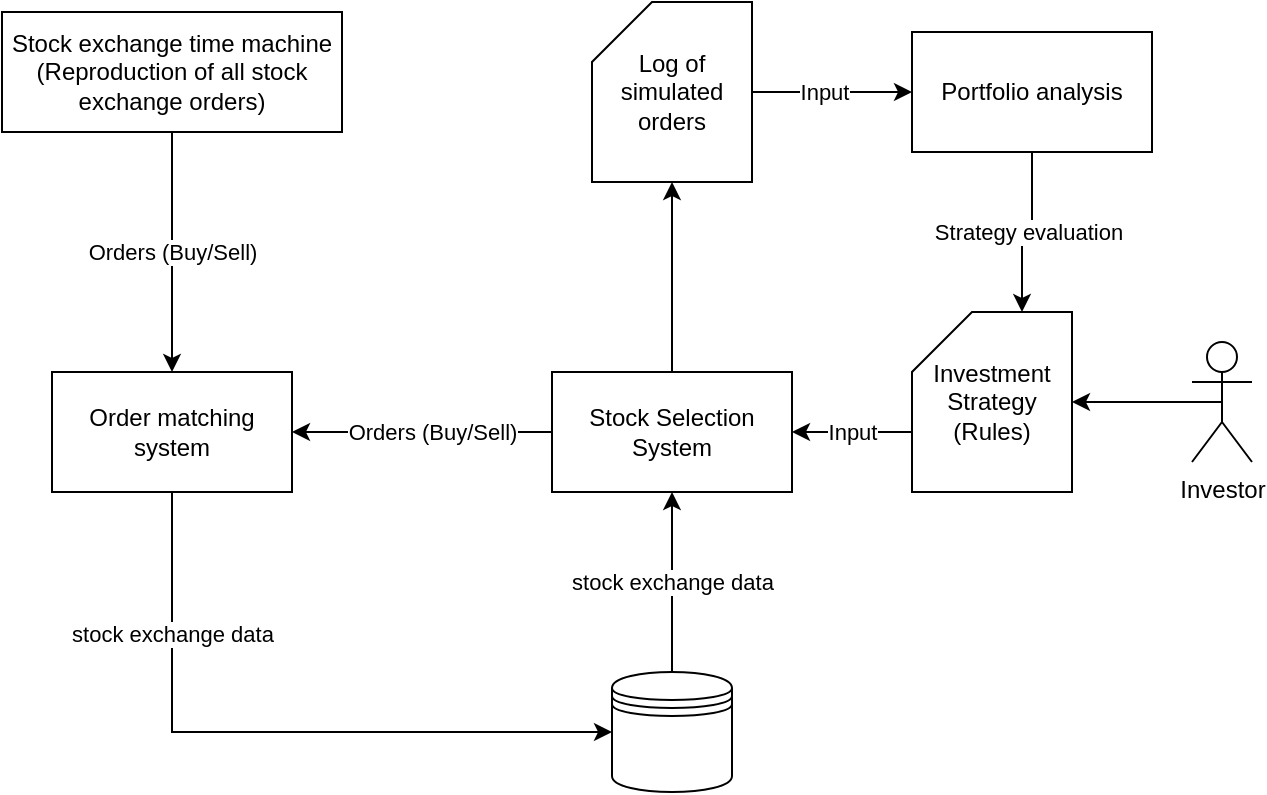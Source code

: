 <mxfile version="13.2.4" type="device"><diagram id="Qc1wLP-v5iYaQC-8S295" name="Page-1"><mxGraphModel dx="868" dy="407" grid="1" gridSize="10" guides="1" tooltips="1" connect="1" arrows="1" fold="1" page="1" pageScale="1" pageWidth="850" pageHeight="1100" math="0" shadow="0"><root><mxCell id="0"/><mxCell id="1" parent="0"/><mxCell id="VZBL6xdmYxAkjrXZqw-c-8" style="edgeStyle=orthogonalEdgeStyle;rounded=0;orthogonalLoop=1;jettySize=auto;html=1;exitX=0.5;exitY=1;exitDx=0;exitDy=0;entryX=0;entryY=0.5;entryDx=0;entryDy=0;" edge="1" parent="1" source="BISCk4ynaGt7AVawVrT2-1" target="VZBL6xdmYxAkjrXZqw-c-5"><mxGeometry relative="1" as="geometry"/></mxCell><mxCell id="VZBL6xdmYxAkjrXZqw-c-9" value="stock exchange data" style="edgeLabel;html=1;align=center;verticalAlign=middle;resizable=0;points=[];" vertex="1" connectable="0" parent="VZBL6xdmYxAkjrXZqw-c-8"><mxGeometry x="-0.582" relative="1" as="geometry"><mxPoint as="offset"/></mxGeometry></mxCell><mxCell id="BISCk4ynaGt7AVawVrT2-1" value="Order matching system" style="rounded=0;whiteSpace=wrap;html=1;" parent="1" vertex="1"><mxGeometry x="190" y="200" width="120" height="60" as="geometry"/></mxCell><mxCell id="BISCk4ynaGt7AVawVrT2-11" style="edgeStyle=orthogonalEdgeStyle;rounded=0;orthogonalLoop=1;jettySize=auto;html=1;exitX=0;exitY=0.5;exitDx=0;exitDy=0;entryX=1;entryY=0.5;entryDx=0;entryDy=0;" parent="1" source="BISCk4ynaGt7AVawVrT2-2" target="BISCk4ynaGt7AVawVrT2-1" edge="1"><mxGeometry relative="1" as="geometry"/></mxCell><mxCell id="BISCk4ynaGt7AVawVrT2-12" value="Orders (Buy/Sell)" style="edgeLabel;html=1;align=center;verticalAlign=middle;resizable=0;points=[];" parent="BISCk4ynaGt7AVawVrT2-11" vertex="1" connectable="0"><mxGeometry x="0.231" y="2" relative="1" as="geometry"><mxPoint x="20" y="-2" as="offset"/></mxGeometry></mxCell><mxCell id="BISCk4ynaGt7AVawVrT2-24" style="edgeStyle=orthogonalEdgeStyle;rounded=0;orthogonalLoop=1;jettySize=auto;html=1;exitX=0.5;exitY=0;exitDx=0;exitDy=0;" parent="1" source="BISCk4ynaGt7AVawVrT2-2" target="BISCk4ynaGt7AVawVrT2-22" edge="1"><mxGeometry relative="1" as="geometry"/></mxCell><mxCell id="BISCk4ynaGt7AVawVrT2-2" value="Stock Selection System" style="rounded=0;whiteSpace=wrap;html=1;" parent="1" vertex="1"><mxGeometry x="440" y="200" width="120" height="60" as="geometry"/></mxCell><mxCell id="BISCk4ynaGt7AVawVrT2-14" style="edgeStyle=orthogonalEdgeStyle;rounded=0;orthogonalLoop=1;jettySize=auto;html=1;exitX=0.5;exitY=0.5;exitDx=0;exitDy=0;exitPerimeter=0;entryX=1;entryY=0.5;entryDx=0;entryDy=0;entryPerimeter=0;" parent="1" source="BISCk4ynaGt7AVawVrT2-3" target="BISCk4ynaGt7AVawVrT2-8" edge="1"><mxGeometry relative="1" as="geometry"/></mxCell><mxCell id="BISCk4ynaGt7AVawVrT2-3" value="Investor" style="shape=umlActor;verticalLabelPosition=bottom;labelBackgroundColor=#ffffff;verticalAlign=top;html=1;outlineConnect=0;" parent="1" vertex="1"><mxGeometry x="760" y="185" width="30" height="60" as="geometry"/></mxCell><mxCell id="BISCk4ynaGt7AVawVrT2-10" value="Input" style="edgeStyle=orthogonalEdgeStyle;rounded=0;orthogonalLoop=1;jettySize=auto;html=1;exitX=0;exitY=0;exitDx=0;exitDy=60;exitPerimeter=0;" parent="1" source="BISCk4ynaGt7AVawVrT2-8" target="BISCk4ynaGt7AVawVrT2-2" edge="1"><mxGeometry relative="1" as="geometry"/></mxCell><mxCell id="BISCk4ynaGt7AVawVrT2-8" value="Investment Strategy (Rules)" style="shape=card;whiteSpace=wrap;html=1;" parent="1" vertex="1"><mxGeometry x="620" y="170" width="80" height="90" as="geometry"/></mxCell><mxCell id="BISCk4ynaGt7AVawVrT2-16" value="Orders (Buy/Sell)" style="edgeStyle=orthogonalEdgeStyle;rounded=0;orthogonalLoop=1;jettySize=auto;html=1;exitX=0.5;exitY=1;exitDx=0;exitDy=0;" parent="1" source="BISCk4ynaGt7AVawVrT2-15" target="BISCk4ynaGt7AVawVrT2-1" edge="1"><mxGeometry relative="1" as="geometry"/></mxCell><mxCell id="BISCk4ynaGt7AVawVrT2-15" value="Stock exchange time machine (Reproduction of all stock exchange orders)" style="rounded=0;whiteSpace=wrap;html=1;" parent="1" vertex="1"><mxGeometry x="165" y="20" width="170" height="60" as="geometry"/></mxCell><mxCell id="BISCk4ynaGt7AVawVrT2-27" style="edgeStyle=orthogonalEdgeStyle;rounded=0;orthogonalLoop=1;jettySize=auto;html=1;exitX=1;exitY=0.5;exitDx=0;exitDy=0;exitPerimeter=0;entryX=0;entryY=0.5;entryDx=0;entryDy=0;" parent="1" source="BISCk4ynaGt7AVawVrT2-22" target="BISCk4ynaGt7AVawVrT2-25" edge="1"><mxGeometry relative="1" as="geometry"/></mxCell><mxCell id="BISCk4ynaGt7AVawVrT2-29" value="Input" style="edgeLabel;html=1;align=center;verticalAlign=middle;resizable=0;points=[];" parent="BISCk4ynaGt7AVawVrT2-27" vertex="1" connectable="0"><mxGeometry x="-0.222" y="-4" relative="1" as="geometry"><mxPoint x="5" y="-4" as="offset"/></mxGeometry></mxCell><mxCell id="BISCk4ynaGt7AVawVrT2-22" value="Log of simulated orders" style="shape=card;whiteSpace=wrap;html=1;" parent="1" vertex="1"><mxGeometry x="460" y="15" width="80" height="90" as="geometry"/></mxCell><mxCell id="BISCk4ynaGt7AVawVrT2-28" value="Strategy evaluation" style="edgeStyle=orthogonalEdgeStyle;rounded=0;orthogonalLoop=1;jettySize=auto;html=1;exitX=0.5;exitY=1;exitDx=0;exitDy=0;entryX=0;entryY=0;entryDx=55;entryDy=0;entryPerimeter=0;" parent="1" source="BISCk4ynaGt7AVawVrT2-25" target="BISCk4ynaGt7AVawVrT2-8" edge="1"><mxGeometry relative="1" as="geometry"/></mxCell><mxCell id="BISCk4ynaGt7AVawVrT2-25" value="Portfolio analysis" style="rounded=0;whiteSpace=wrap;html=1;" parent="1" vertex="1"><mxGeometry x="620" y="30" width="120" height="60" as="geometry"/></mxCell><mxCell id="VZBL6xdmYxAkjrXZqw-c-7" value="stock exchange data" style="edgeStyle=orthogonalEdgeStyle;rounded=0;orthogonalLoop=1;jettySize=auto;html=1;exitX=0.5;exitY=0;exitDx=0;exitDy=0;entryX=0.5;entryY=1;entryDx=0;entryDy=0;" edge="1" parent="1" source="VZBL6xdmYxAkjrXZqw-c-5" target="BISCk4ynaGt7AVawVrT2-2"><mxGeometry relative="1" as="geometry"/></mxCell><mxCell id="VZBL6xdmYxAkjrXZqw-c-5" value="" style="shape=datastore;whiteSpace=wrap;html=1;" vertex="1" parent="1"><mxGeometry x="470" y="350" width="60" height="60" as="geometry"/></mxCell></root></mxGraphModel></diagram></mxfile>